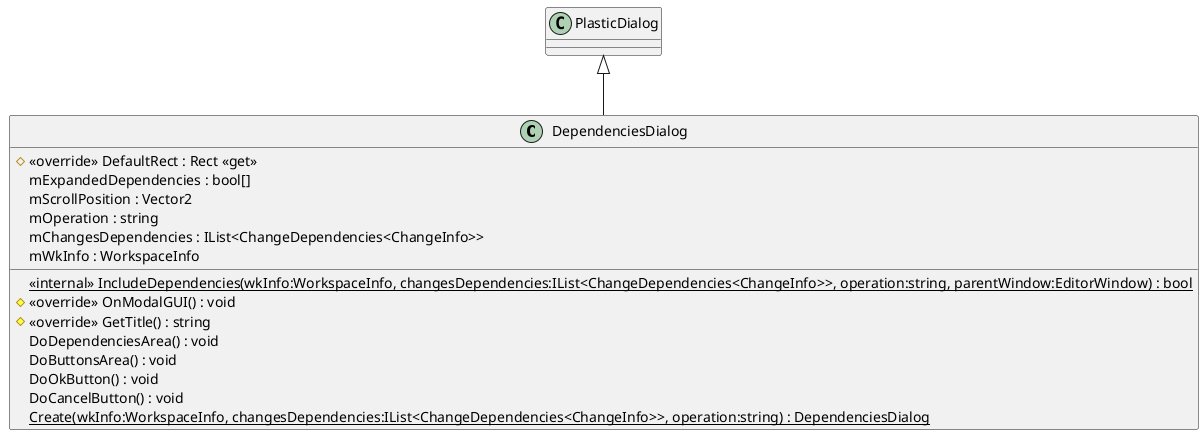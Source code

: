 @startuml
class DependenciesDialog {
    # <<override>> DefaultRect : Rect <<get>>
    <<internal>> {static} IncludeDependencies(wkInfo:WorkspaceInfo, changesDependencies:IList<ChangeDependencies<ChangeInfo>>, operation:string, parentWindow:EditorWindow) : bool
    # <<override>> OnModalGUI() : void
    # <<override>> GetTitle() : string
    DoDependenciesArea() : void
    DoButtonsArea() : void
    DoOkButton() : void
    DoCancelButton() : void
    {static} Create(wkInfo:WorkspaceInfo, changesDependencies:IList<ChangeDependencies<ChangeInfo>>, operation:string) : DependenciesDialog
    mExpandedDependencies : bool[]
    mScrollPosition : Vector2
    mOperation : string
    mChangesDependencies : IList<ChangeDependencies<ChangeInfo>>
    mWkInfo : WorkspaceInfo
}
PlasticDialog <|-- DependenciesDialog
@enduml
